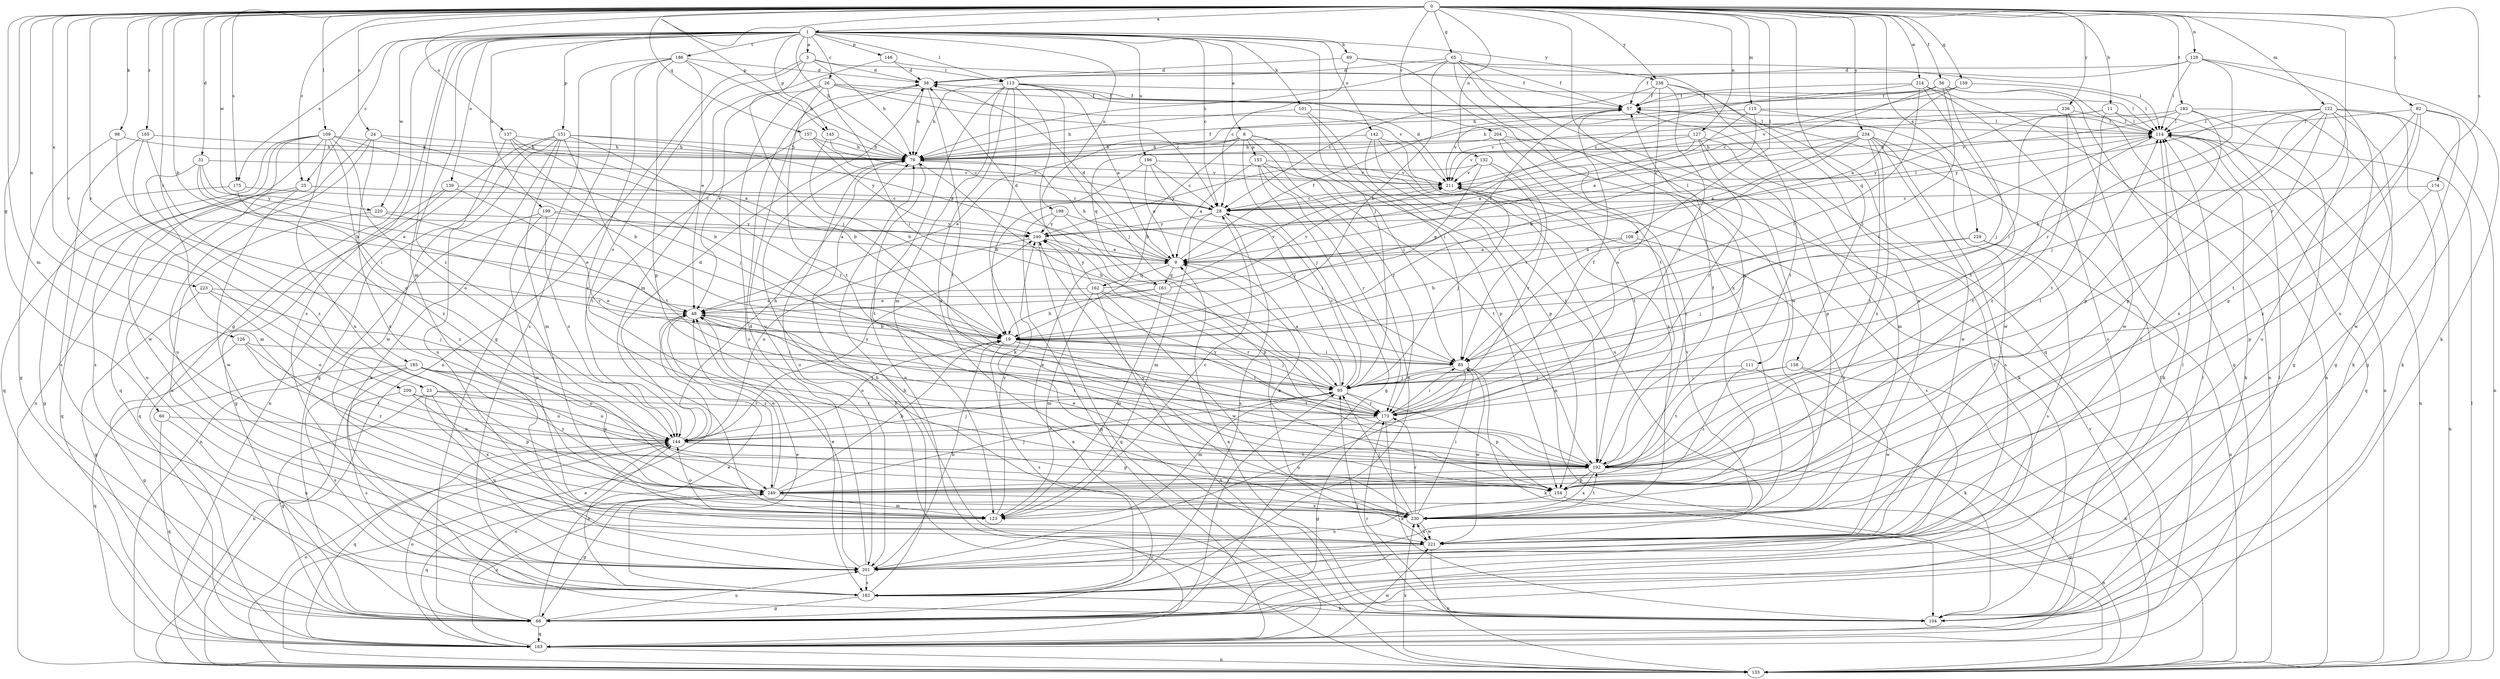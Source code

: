 strict digraph  {
0;
1;
3;
8;
9;
11;
19;
23;
24;
25;
26;
28;
31;
38;
48;
56;
57;
60;
65;
66;
69;
76;
82;
85;
95;
98;
101;
104;
108;
109;
111;
113;
114;
115;
122;
123;
126;
127;
128;
132;
133;
137;
139;
142;
144;
145;
146;
151;
153;
154;
157;
158;
159;
161;
162;
163;
165;
173;
174;
175;
182;
183;
185;
186;
192;
196;
198;
199;
201;
204;
209;
211;
214;
220;
221;
223;
229;
230;
234;
236;
238;
240;
249;
0 -> 1  [label=a];
0 -> 11  [label=b];
0 -> 19  [label=b];
0 -> 23  [label=c];
0 -> 24  [label=c];
0 -> 25  [label=c];
0 -> 31  [label=d];
0 -> 56  [label=f];
0 -> 60  [label=g];
0 -> 65  [label=g];
0 -> 82  [label=i];
0 -> 98  [label=k];
0 -> 108  [label=l];
0 -> 109  [label=l];
0 -> 111  [label=l];
0 -> 115  [label=m];
0 -> 122  [label=m];
0 -> 123  [label=m];
0 -> 126  [label=n];
0 -> 127  [label=n];
0 -> 128  [label=n];
0 -> 132  [label=n];
0 -> 137  [label=o];
0 -> 145  [label=p];
0 -> 157  [label=q];
0 -> 158  [label=q];
0 -> 159  [label=q];
0 -> 165  [label=r];
0 -> 173  [label=r];
0 -> 174  [label=s];
0 -> 175  [label=s];
0 -> 183  [label=t];
0 -> 185  [label=t];
0 -> 204  [label=v];
0 -> 209  [label=v];
0 -> 214  [label=w];
0 -> 220  [label=w];
0 -> 223  [label=x];
0 -> 229  [label=x];
0 -> 234  [label=y];
0 -> 236  [label=y];
0 -> 238  [label=y];
1 -> 3  [label=a];
1 -> 8  [label=a];
1 -> 25  [label=c];
1 -> 26  [label=c];
1 -> 28  [label=c];
1 -> 66  [label=g];
1 -> 69  [label=h];
1 -> 76  [label=h];
1 -> 95  [label=j];
1 -> 101  [label=k];
1 -> 113  [label=l];
1 -> 123  [label=m];
1 -> 139  [label=o];
1 -> 142  [label=o];
1 -> 145  [label=p];
1 -> 146  [label=p];
1 -> 151  [label=p];
1 -> 175  [label=s];
1 -> 182  [label=s];
1 -> 186  [label=t];
1 -> 196  [label=u];
1 -> 198  [label=u];
1 -> 199  [label=u];
1 -> 220  [label=w];
1 -> 238  [label=y];
1 -> 249  [label=z];
3 -> 38  [label=d];
3 -> 76  [label=h];
3 -> 95  [label=j];
3 -> 113  [label=l];
3 -> 133  [label=n];
3 -> 144  [label=o];
8 -> 19  [label=b];
8 -> 48  [label=e];
8 -> 85  [label=i];
8 -> 95  [label=j];
8 -> 153  [label=p];
8 -> 154  [label=p];
8 -> 161  [label=q];
8 -> 173  [label=r];
9 -> 38  [label=d];
9 -> 57  [label=f];
9 -> 76  [label=h];
9 -> 161  [label=q];
9 -> 162  [label=q];
11 -> 85  [label=i];
11 -> 114  [label=l];
11 -> 133  [label=n];
11 -> 192  [label=t];
11 -> 240  [label=y];
19 -> 85  [label=i];
19 -> 95  [label=j];
19 -> 114  [label=l];
19 -> 144  [label=o];
19 -> 173  [label=r];
19 -> 182  [label=s];
19 -> 192  [label=t];
23 -> 66  [label=g];
23 -> 144  [label=o];
23 -> 173  [label=r];
23 -> 201  [label=u];
23 -> 230  [label=x];
24 -> 19  [label=b];
24 -> 76  [label=h];
24 -> 163  [label=q];
24 -> 201  [label=u];
24 -> 230  [label=x];
25 -> 28  [label=c];
25 -> 163  [label=q];
25 -> 201  [label=u];
25 -> 221  [label=w];
26 -> 28  [label=c];
26 -> 48  [label=e];
26 -> 57  [label=f];
26 -> 85  [label=i];
26 -> 182  [label=s];
26 -> 192  [label=t];
26 -> 211  [label=v];
28 -> 114  [label=l];
28 -> 123  [label=m];
28 -> 182  [label=s];
28 -> 240  [label=y];
31 -> 48  [label=e];
31 -> 85  [label=i];
31 -> 123  [label=m];
31 -> 211  [label=v];
31 -> 240  [label=y];
38 -> 57  [label=f];
38 -> 76  [label=h];
38 -> 192  [label=t];
38 -> 201  [label=u];
48 -> 19  [label=b];
48 -> 192  [label=t];
48 -> 249  [label=z];
56 -> 28  [label=c];
56 -> 57  [label=f];
56 -> 76  [label=h];
56 -> 85  [label=i];
56 -> 95  [label=j];
56 -> 133  [label=n];
56 -> 163  [label=q];
57 -> 114  [label=l];
60 -> 144  [label=o];
60 -> 163  [label=q];
60 -> 201  [label=u];
65 -> 19  [label=b];
65 -> 38  [label=d];
65 -> 57  [label=f];
65 -> 76  [label=h];
65 -> 154  [label=p];
65 -> 163  [label=q];
65 -> 192  [label=t];
65 -> 221  [label=w];
66 -> 9  [label=a];
66 -> 48  [label=e];
66 -> 57  [label=f];
66 -> 95  [label=j];
66 -> 114  [label=l];
66 -> 144  [label=o];
66 -> 163  [label=q];
66 -> 201  [label=u];
69 -> 28  [label=c];
69 -> 38  [label=d];
69 -> 114  [label=l];
69 -> 230  [label=x];
76 -> 57  [label=f];
76 -> 192  [label=t];
76 -> 201  [label=u];
76 -> 211  [label=v];
82 -> 66  [label=g];
82 -> 114  [label=l];
82 -> 154  [label=p];
82 -> 192  [label=t];
82 -> 221  [label=w];
82 -> 230  [label=x];
85 -> 95  [label=j];
85 -> 104  [label=k];
85 -> 201  [label=u];
85 -> 221  [label=w];
95 -> 9  [label=a];
95 -> 28  [label=c];
95 -> 76  [label=h];
95 -> 123  [label=m];
95 -> 154  [label=p];
95 -> 173  [label=r];
98 -> 66  [label=g];
98 -> 76  [label=h];
98 -> 144  [label=o];
101 -> 76  [label=h];
101 -> 85  [label=i];
101 -> 114  [label=l];
101 -> 133  [label=n];
104 -> 9  [label=a];
104 -> 76  [label=h];
104 -> 95  [label=j];
104 -> 114  [label=l];
104 -> 173  [label=r];
108 -> 9  [label=a];
108 -> 19  [label=b];
108 -> 230  [label=x];
109 -> 19  [label=b];
109 -> 76  [label=h];
109 -> 133  [label=n];
109 -> 144  [label=o];
109 -> 163  [label=q];
109 -> 182  [label=s];
109 -> 221  [label=w];
109 -> 230  [label=x];
109 -> 249  [label=z];
111 -> 95  [label=j];
111 -> 104  [label=k];
111 -> 249  [label=z];
113 -> 9  [label=a];
113 -> 57  [label=f];
113 -> 76  [label=h];
113 -> 95  [label=j];
113 -> 104  [label=k];
113 -> 114  [label=l];
113 -> 123  [label=m];
113 -> 133  [label=n];
113 -> 173  [label=r];
113 -> 230  [label=x];
114 -> 76  [label=h];
114 -> 104  [label=k];
114 -> 133  [label=n];
114 -> 163  [label=q];
114 -> 192  [label=t];
115 -> 9  [label=a];
115 -> 19  [label=b];
115 -> 114  [label=l];
115 -> 211  [label=v];
115 -> 221  [label=w];
122 -> 19  [label=b];
122 -> 66  [label=g];
122 -> 95  [label=j];
122 -> 104  [label=k];
122 -> 114  [label=l];
122 -> 133  [label=n];
122 -> 154  [label=p];
122 -> 201  [label=u];
122 -> 230  [label=x];
122 -> 240  [label=y];
123 -> 28  [label=c];
123 -> 144  [label=o];
123 -> 240  [label=y];
126 -> 66  [label=g];
126 -> 85  [label=i];
126 -> 192  [label=t];
126 -> 249  [label=z];
127 -> 9  [label=a];
127 -> 76  [label=h];
127 -> 123  [label=m];
127 -> 154  [label=p];
127 -> 173  [label=r];
127 -> 211  [label=v];
128 -> 38  [label=d];
128 -> 57  [label=f];
128 -> 104  [label=k];
128 -> 114  [label=l];
128 -> 173  [label=r];
128 -> 201  [label=u];
132 -> 48  [label=e];
132 -> 85  [label=i];
132 -> 173  [label=r];
132 -> 211  [label=v];
132 -> 240  [label=y];
133 -> 48  [label=e];
133 -> 114  [label=l];
133 -> 144  [label=o];
133 -> 211  [label=v];
133 -> 230  [label=x];
137 -> 9  [label=a];
137 -> 19  [label=b];
137 -> 76  [label=h];
137 -> 95  [label=j];
137 -> 221  [label=w];
139 -> 28  [label=c];
139 -> 66  [label=g];
139 -> 163  [label=q];
139 -> 173  [label=r];
142 -> 76  [label=h];
142 -> 154  [label=p];
142 -> 192  [label=t];
142 -> 201  [label=u];
142 -> 230  [label=x];
144 -> 38  [label=d];
144 -> 76  [label=h];
144 -> 95  [label=j];
144 -> 154  [label=p];
144 -> 163  [label=q];
144 -> 192  [label=t];
144 -> 240  [label=y];
145 -> 19  [label=b];
145 -> 28  [label=c];
145 -> 76  [label=h];
146 -> 38  [label=d];
146 -> 57  [label=f];
146 -> 123  [label=m];
151 -> 9  [label=a];
151 -> 66  [label=g];
151 -> 76  [label=h];
151 -> 104  [label=k];
151 -> 123  [label=m];
151 -> 133  [label=n];
151 -> 173  [label=r];
151 -> 192  [label=t];
151 -> 201  [label=u];
153 -> 9  [label=a];
153 -> 66  [label=g];
153 -> 173  [label=r];
153 -> 182  [label=s];
153 -> 192  [label=t];
153 -> 211  [label=v];
154 -> 48  [label=e];
154 -> 133  [label=n];
154 -> 201  [label=u];
157 -> 28  [label=c];
157 -> 76  [label=h];
157 -> 192  [label=t];
157 -> 240  [label=y];
158 -> 95  [label=j];
158 -> 133  [label=n];
158 -> 192  [label=t];
158 -> 221  [label=w];
159 -> 9  [label=a];
159 -> 57  [label=f];
159 -> 114  [label=l];
159 -> 211  [label=v];
161 -> 19  [label=b];
161 -> 38  [label=d];
161 -> 48  [label=e];
161 -> 57  [label=f];
161 -> 123  [label=m];
161 -> 211  [label=v];
162 -> 48  [label=e];
162 -> 123  [label=m];
162 -> 133  [label=n];
162 -> 173  [label=r];
162 -> 211  [label=v];
162 -> 221  [label=w];
162 -> 240  [label=y];
163 -> 57  [label=f];
163 -> 76  [label=h];
163 -> 133  [label=n];
163 -> 144  [label=o];
163 -> 221  [label=w];
163 -> 249  [label=z];
165 -> 19  [label=b];
165 -> 76  [label=h];
165 -> 182  [label=s];
165 -> 249  [label=z];
173 -> 48  [label=e];
173 -> 57  [label=f];
173 -> 66  [label=g];
173 -> 85  [label=i];
173 -> 104  [label=k];
173 -> 144  [label=o];
174 -> 28  [label=c];
174 -> 133  [label=n];
174 -> 154  [label=p];
175 -> 28  [label=c];
175 -> 66  [label=g];
175 -> 249  [label=z];
182 -> 48  [label=e];
182 -> 66  [label=g];
182 -> 76  [label=h];
182 -> 104  [label=k];
182 -> 114  [label=l];
182 -> 144  [label=o];
183 -> 66  [label=g];
183 -> 76  [label=h];
183 -> 104  [label=k];
183 -> 114  [label=l];
183 -> 154  [label=p];
183 -> 211  [label=v];
185 -> 95  [label=j];
185 -> 133  [label=n];
185 -> 144  [label=o];
185 -> 154  [label=p];
185 -> 163  [label=q];
185 -> 182  [label=s];
185 -> 249  [label=z];
186 -> 38  [label=d];
186 -> 48  [label=e];
186 -> 66  [label=g];
186 -> 76  [label=h];
186 -> 154  [label=p];
186 -> 182  [label=s];
186 -> 230  [label=x];
192 -> 57  [label=f];
192 -> 114  [label=l];
192 -> 154  [label=p];
192 -> 163  [label=q];
192 -> 230  [label=x];
192 -> 240  [label=y];
192 -> 249  [label=z];
196 -> 9  [label=a];
196 -> 19  [label=b];
196 -> 28  [label=c];
196 -> 95  [label=j];
196 -> 211  [label=v];
198 -> 85  [label=i];
198 -> 154  [label=p];
198 -> 163  [label=q];
198 -> 240  [label=y];
199 -> 9  [label=a];
199 -> 133  [label=n];
199 -> 144  [label=o];
199 -> 221  [label=w];
199 -> 240  [label=y];
201 -> 19  [label=b];
201 -> 38  [label=d];
201 -> 48  [label=e];
201 -> 182  [label=s];
204 -> 76  [label=h];
204 -> 104  [label=k];
204 -> 192  [label=t];
204 -> 249  [label=z];
209 -> 144  [label=o];
209 -> 154  [label=p];
209 -> 173  [label=r];
209 -> 182  [label=s];
211 -> 28  [label=c];
211 -> 38  [label=d];
211 -> 95  [label=j];
211 -> 182  [label=s];
214 -> 28  [label=c];
214 -> 57  [label=f];
214 -> 85  [label=i];
214 -> 133  [label=n];
214 -> 182  [label=s];
214 -> 192  [label=t];
220 -> 48  [label=e];
220 -> 201  [label=u];
220 -> 240  [label=y];
221 -> 114  [label=l];
221 -> 133  [label=n];
221 -> 201  [label=u];
221 -> 230  [label=x];
223 -> 48  [label=e];
223 -> 66  [label=g];
223 -> 95  [label=j];
223 -> 144  [label=o];
229 -> 9  [label=a];
229 -> 95  [label=j];
229 -> 133  [label=n];
229 -> 182  [label=s];
230 -> 9  [label=a];
230 -> 85  [label=i];
230 -> 95  [label=j];
230 -> 173  [label=r];
230 -> 192  [label=t];
230 -> 211  [label=v];
230 -> 221  [label=w];
230 -> 240  [label=y];
234 -> 9  [label=a];
234 -> 28  [label=c];
234 -> 76  [label=h];
234 -> 85  [label=i];
234 -> 104  [label=k];
234 -> 182  [label=s];
234 -> 192  [label=t];
234 -> 221  [label=w];
234 -> 249  [label=z];
236 -> 114  [label=l];
236 -> 211  [label=v];
236 -> 221  [label=w];
236 -> 249  [label=z];
238 -> 28  [label=c];
238 -> 57  [label=f];
238 -> 144  [label=o];
238 -> 173  [label=r];
238 -> 192  [label=t];
238 -> 230  [label=x];
240 -> 9  [label=a];
240 -> 144  [label=o];
240 -> 163  [label=q];
249 -> 19  [label=b];
249 -> 48  [label=e];
249 -> 66  [label=g];
249 -> 95  [label=j];
249 -> 123  [label=m];
249 -> 163  [label=q];
249 -> 230  [label=x];
}
